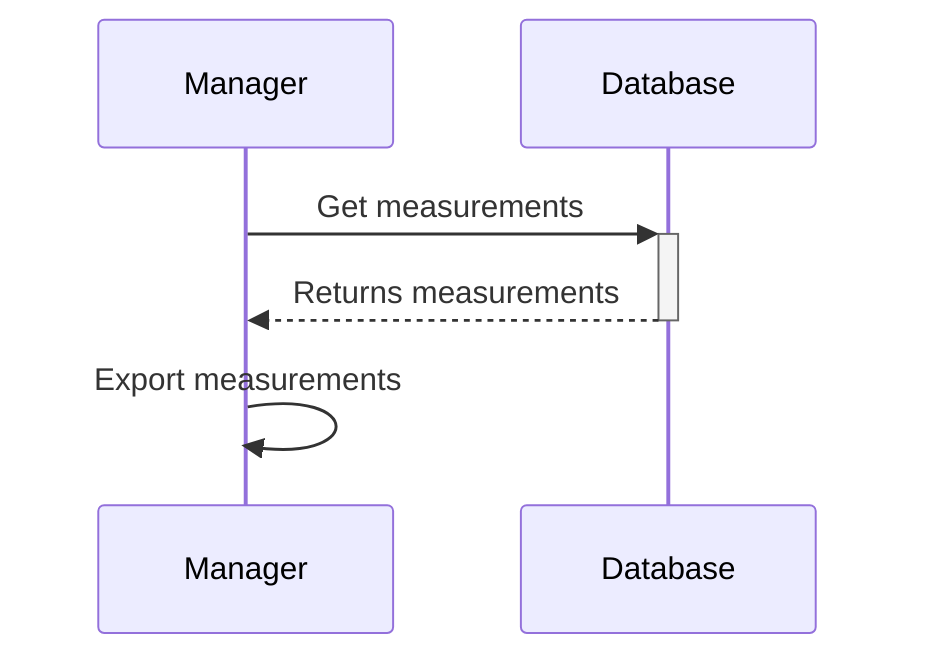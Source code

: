 sequenceDiagram

    Manager->>+Database: Get measurements
    Database-->>-Manager: Returns measurements

    Manager->>+Manager: Export measurements